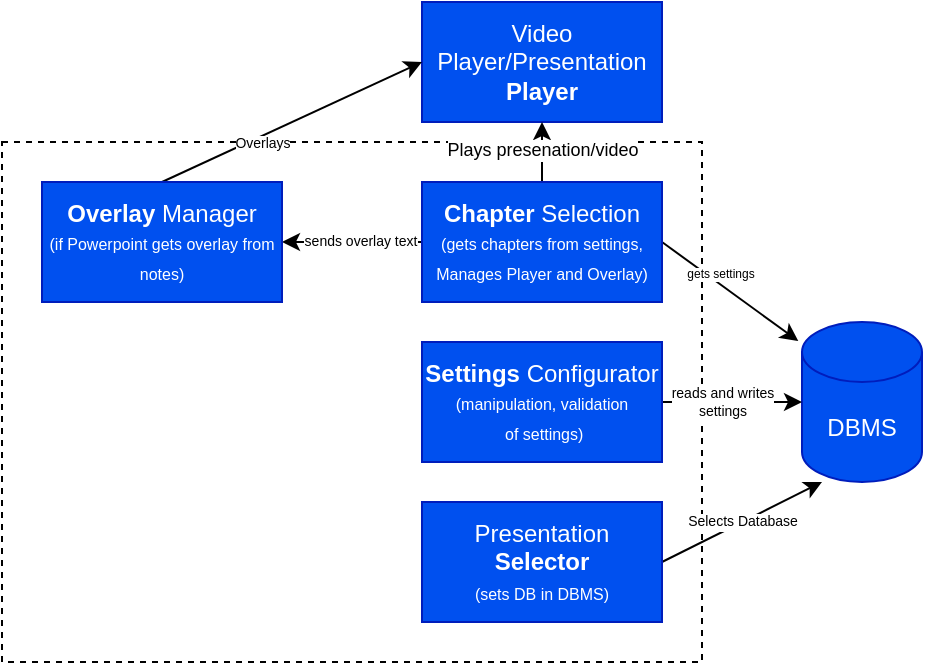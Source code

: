 <mxfile>
    <diagram id="1v0nAtN-yVxP-I6cbcdg" name="Page-1">
        <mxGraphModel dx="1369" dy="380" grid="1" gridSize="10" guides="1" tooltips="1" connect="1" arrows="1" fold="1" page="1" pageScale="1" pageWidth="850" pageHeight="1100" math="0" shadow="0">
            <root>
                <mxCell id="0"/>
                <mxCell id="1" parent="0"/>
                <mxCell id="10" value="" style="rounded=0;whiteSpace=wrap;html=1;dashed=1;fillColor=none;" parent="1" vertex="1">
                    <mxGeometry x="-110" y="540" width="350" height="260" as="geometry"/>
                </mxCell>
                <mxCell id="15" style="edgeStyle=none;html=1;exitX=1;exitY=0.5;exitDx=0;exitDy=0;entryX=-0.031;entryY=0.119;entryDx=0;entryDy=0;entryPerimeter=0;" parent="1" source="31" target="13" edge="1">
                    <mxGeometry relative="1" as="geometry">
                        <mxPoint x="220" y="590" as="sourcePoint"/>
                    </mxGeometry>
                </mxCell>
                <mxCell id="16" value="gets settings" style="edgeLabel;html=1;align=center;verticalAlign=middle;resizable=0;points=[];fontSize=6;" parent="15" vertex="1" connectable="0">
                    <mxGeometry x="-0.346" relative="1" as="geometry">
                        <mxPoint x="7" as="offset"/>
                    </mxGeometry>
                </mxCell>
                <mxCell id="13" value="DBMS" style="shape=cylinder3;whiteSpace=wrap;html=1;boundedLbl=1;backgroundOutline=1;size=15;fillColor=#0050ef;fontColor=#ffffff;strokeColor=#001DBC;" parent="1" vertex="1">
                    <mxGeometry x="290" y="630" width="60" height="80" as="geometry"/>
                </mxCell>
                <mxCell id="17" value="Video Player/Presentation &lt;b&gt;Player&lt;/b&gt;" style="rounded=0;whiteSpace=wrap;html=1;fillColor=#0050ef;fontColor=#ffffff;strokeColor=#001DBC;" vertex="1" parent="1">
                    <mxGeometry x="100" y="470" width="120" height="60" as="geometry"/>
                </mxCell>
                <mxCell id="25" style="edgeStyle=none;html=1;exitX=0.5;exitY=0;exitDx=0;exitDy=0;entryX=0.5;entryY=1;entryDx=0;entryDy=0;fontSize=9;" edge="1" parent="1" source="31" target="17">
                    <mxGeometry relative="1" as="geometry">
                        <mxPoint x="160" y="560" as="sourcePoint"/>
                    </mxGeometry>
                </mxCell>
                <mxCell id="26" value="Plays presenation/video" style="edgeLabel;html=1;align=center;verticalAlign=middle;resizable=0;points=[];fontSize=9;" vertex="1" connectable="0" parent="25">
                    <mxGeometry x="-0.262" y="2" relative="1" as="geometry">
                        <mxPoint x="2" y="-5" as="offset"/>
                    </mxGeometry>
                </mxCell>
                <mxCell id="20" style="edgeStyle=none;html=1;exitX=1;exitY=0.5;exitDx=0;exitDy=0;entryX=0.167;entryY=1;entryDx=0;entryDy=0;entryPerimeter=0;" edge="1" parent="1" source="19" target="13">
                    <mxGeometry relative="1" as="geometry"/>
                </mxCell>
                <mxCell id="21" value="Selects Database" style="edgeLabel;html=1;align=center;verticalAlign=middle;resizable=0;points=[];fontSize=7;" vertex="1" connectable="0" parent="20">
                    <mxGeometry x="0.258" y="1" relative="1" as="geometry">
                        <mxPoint x="-10" y="6" as="offset"/>
                    </mxGeometry>
                </mxCell>
                <mxCell id="19" value="Presentation &lt;b&gt;Selector&lt;/b&gt;&lt;br&gt;&lt;font style=&quot;font-size: 8px;&quot;&gt;(sets DB in DBMS)&lt;/font&gt;" style="rounded=0;whiteSpace=wrap;html=1;fillColor=#0050ef;fontColor=#ffffff;strokeColor=#001DBC;" vertex="1" parent="1">
                    <mxGeometry x="100" y="720" width="120" height="60" as="geometry"/>
                </mxCell>
                <mxCell id="29" style="edgeStyle=none;html=1;exitX=1;exitY=0.5;exitDx=0;exitDy=0;entryX=0;entryY=0.5;entryDx=0;entryDy=0;entryPerimeter=0;fontSize=9;" edge="1" parent="1" source="27" target="13">
                    <mxGeometry relative="1" as="geometry"/>
                </mxCell>
                <mxCell id="30" value="reads and writes &lt;br&gt;settings" style="edgeLabel;html=1;align=center;verticalAlign=middle;resizable=0;points=[];fontSize=7;" vertex="1" connectable="0" parent="29">
                    <mxGeometry x="-0.346" y="-1" relative="1" as="geometry">
                        <mxPoint x="7" y="-1" as="offset"/>
                    </mxGeometry>
                </mxCell>
                <mxCell id="27" value="&lt;b&gt;Settings &lt;/b&gt;Configurator&lt;br&gt;&lt;font style=&quot;font-size: 8px;&quot;&gt;(manipulation,&amp;nbsp;validation&lt;br&gt;&amp;nbsp;of settings)&lt;/font&gt;" style="rounded=0;whiteSpace=wrap;html=1;fillColor=#0050ef;fontColor=#ffffff;strokeColor=#001DBC;" vertex="1" parent="1">
                    <mxGeometry x="100" y="640" width="120" height="60" as="geometry"/>
                </mxCell>
                <mxCell id="36" style="edgeStyle=none;html=1;exitX=0;exitY=0.5;exitDx=0;exitDy=0;entryX=1;entryY=0.5;entryDx=0;entryDy=0;fontSize=7;" edge="1" parent="1" source="31" target="32">
                    <mxGeometry relative="1" as="geometry"/>
                </mxCell>
                <mxCell id="37" value="sends overlay text" style="edgeLabel;html=1;align=center;verticalAlign=middle;resizable=0;points=[];fontSize=7;" vertex="1" connectable="0" parent="36">
                    <mxGeometry x="-0.215" relative="1" as="geometry">
                        <mxPoint x="-4" as="offset"/>
                    </mxGeometry>
                </mxCell>
                <mxCell id="31" value="&lt;b&gt;Chapter &lt;/b&gt;Selection&lt;br&gt;&lt;font style=&quot;font-size: 8px;&quot;&gt;(gets chapters from settings, Manages Player and Overlay)&lt;/font&gt;" style="rounded=0;whiteSpace=wrap;html=1;fillColor=#0050ef;fontColor=#ffffff;strokeColor=#001DBC;" vertex="1" parent="1">
                    <mxGeometry x="100" y="560" width="120" height="60" as="geometry"/>
                </mxCell>
                <mxCell id="34" style="edgeStyle=none;html=1;exitX=0.5;exitY=0;exitDx=0;exitDy=0;entryX=0;entryY=0.5;entryDx=0;entryDy=0;fontSize=7;" edge="1" parent="1" source="32" target="17">
                    <mxGeometry relative="1" as="geometry"/>
                </mxCell>
                <mxCell id="35" value="Overlays" style="edgeLabel;html=1;align=center;verticalAlign=middle;resizable=0;points=[];fontSize=7;" vertex="1" connectable="0" parent="34">
                    <mxGeometry x="0.151" relative="1" as="geometry">
                        <mxPoint x="-25" y="15" as="offset"/>
                    </mxGeometry>
                </mxCell>
                <mxCell id="32" value="&lt;b&gt;Overlay &lt;/b&gt;Manager&lt;br&gt;&lt;font style=&quot;font-size: 8px;&quot;&gt;(if Powerpoint gets overlay from notes)&lt;/font&gt;" style="rounded=0;whiteSpace=wrap;html=1;fillColor=#0050ef;fontColor=#ffffff;strokeColor=#001DBC;" vertex="1" parent="1">
                    <mxGeometry x="-90" y="560" width="120" height="60" as="geometry"/>
                </mxCell>
            </root>
        </mxGraphModel>
    </diagram>
</mxfile>